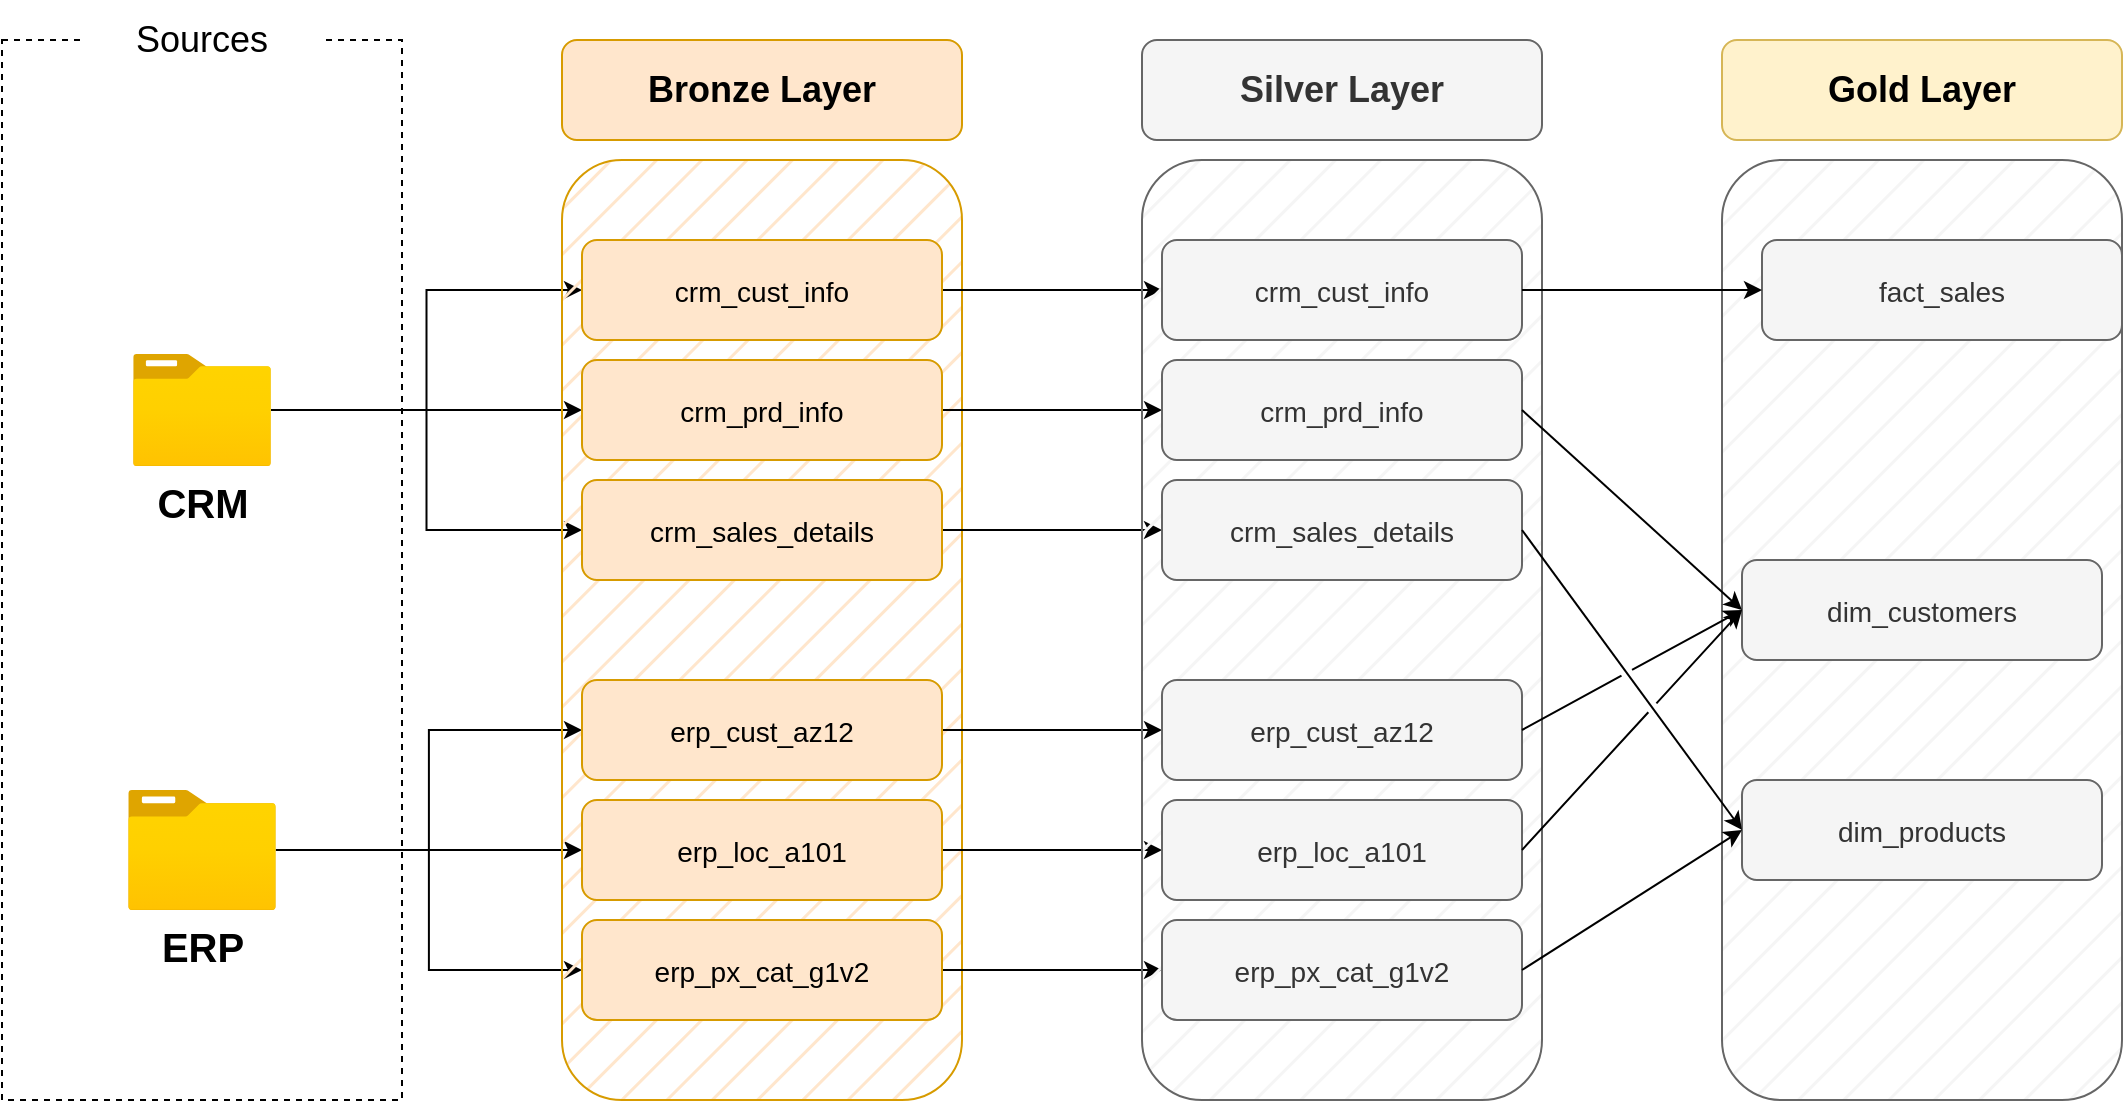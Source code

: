 <mxfile version="26.1.1">
  <diagram name="Page-1" id="MFXt4hjYtBAGhJvobqSD">
    <mxGraphModel dx="2074" dy="1196" grid="1" gridSize="10" guides="1" tooltips="1" connect="1" arrows="1" fold="1" page="1" pageScale="1" pageWidth="850" pageHeight="1100" math="0" shadow="0">
      <root>
        <mxCell id="0" />
        <mxCell id="1" parent="0" />
        <mxCell id="giyY5YTOtmJkotDWjuk0-1" value="" style="rounded=0;whiteSpace=wrap;html=1;fillColor=none;dashed=1;" parent="1" vertex="1">
          <mxGeometry x="40" y="170" width="200" height="530" as="geometry" />
        </mxCell>
        <mxCell id="giyY5YTOtmJkotDWjuk0-2" value="&lt;font style=&quot;font-size: 18px;&quot;&gt;Sources&lt;/font&gt;" style="rounded=0;whiteSpace=wrap;html=1;strokeColor=none;" parent="1" vertex="1">
          <mxGeometry x="80" y="150" width="120" height="40" as="geometry" />
        </mxCell>
        <mxCell id="giyY5YTOtmJkotDWjuk0-15" style="edgeStyle=orthogonalEdgeStyle;rounded=0;orthogonalLoop=1;jettySize=auto;html=1;" parent="1" source="giyY5YTOtmJkotDWjuk0-3" target="giyY5YTOtmJkotDWjuk0-13" edge="1">
          <mxGeometry relative="1" as="geometry" />
        </mxCell>
        <mxCell id="giyY5YTOtmJkotDWjuk0-16" style="edgeStyle=orthogonalEdgeStyle;rounded=0;orthogonalLoop=1;jettySize=auto;html=1;entryX=0;entryY=0.5;entryDx=0;entryDy=0;" parent="1" source="giyY5YTOtmJkotDWjuk0-3" target="giyY5YTOtmJkotDWjuk0-12" edge="1">
          <mxGeometry relative="1" as="geometry" />
        </mxCell>
        <mxCell id="giyY5YTOtmJkotDWjuk0-17" style="edgeStyle=orthogonalEdgeStyle;rounded=0;orthogonalLoop=1;jettySize=auto;html=1;entryX=0;entryY=0.5;entryDx=0;entryDy=0;" parent="1" source="giyY5YTOtmJkotDWjuk0-3" target="giyY5YTOtmJkotDWjuk0-14" edge="1">
          <mxGeometry relative="1" as="geometry" />
        </mxCell>
        <mxCell id="giyY5YTOtmJkotDWjuk0-3" value="&lt;font style=&quot;font-size: 20px;&quot;&gt;&lt;b style=&quot;&quot;&gt;ERP&lt;/b&gt;&lt;/font&gt;" style="image;aspect=fixed;html=1;points=[];align=center;fontSize=12;image=img/lib/azure2/general/Folder_Blank.svg;" parent="1" vertex="1">
          <mxGeometry x="103.03" y="545" width="73.93" height="60" as="geometry" />
        </mxCell>
        <mxCell id="giyY5YTOtmJkotDWjuk0-18" style="edgeStyle=orthogonalEdgeStyle;rounded=0;orthogonalLoop=1;jettySize=auto;html=1;" parent="1" source="giyY5YTOtmJkotDWjuk0-4" target="giyY5YTOtmJkotDWjuk0-10" edge="1">
          <mxGeometry relative="1" as="geometry" />
        </mxCell>
        <mxCell id="giyY5YTOtmJkotDWjuk0-19" style="edgeStyle=orthogonalEdgeStyle;rounded=0;orthogonalLoop=1;jettySize=auto;html=1;entryX=0;entryY=0.5;entryDx=0;entryDy=0;" parent="1" source="giyY5YTOtmJkotDWjuk0-4" target="giyY5YTOtmJkotDWjuk0-9" edge="1">
          <mxGeometry relative="1" as="geometry" />
        </mxCell>
        <mxCell id="giyY5YTOtmJkotDWjuk0-20" style="edgeStyle=orthogonalEdgeStyle;rounded=0;orthogonalLoop=1;jettySize=auto;html=1;entryX=0;entryY=0.5;entryDx=0;entryDy=0;" parent="1" source="giyY5YTOtmJkotDWjuk0-4" target="giyY5YTOtmJkotDWjuk0-11" edge="1">
          <mxGeometry relative="1" as="geometry" />
        </mxCell>
        <mxCell id="giyY5YTOtmJkotDWjuk0-4" value="&lt;font style=&quot;font-size: 20px;&quot;&gt;&lt;b style=&quot;&quot;&gt;CRM&lt;/b&gt;&lt;/font&gt;" style="image;aspect=fixed;html=1;points=[];align=center;fontSize=12;image=img/lib/azure2/general/Folder_Blank.svg;" parent="1" vertex="1">
          <mxGeometry x="105.5" y="327" width="69" height="56.0" as="geometry" />
        </mxCell>
        <mxCell id="giyY5YTOtmJkotDWjuk0-7" value="" style="rounded=1;whiteSpace=wrap;html=1;fillStyle=hatch;fillColor=#ffe6cc;strokeColor=#d79b00;" parent="1" vertex="1">
          <mxGeometry x="320" y="230" width="200" height="470" as="geometry" />
        </mxCell>
        <mxCell id="giyY5YTOtmJkotDWjuk0-8" value="&lt;b&gt;&lt;font style=&quot;font-size: 18px;&quot;&gt;Bronze Layer&lt;/font&gt;&lt;/b&gt;" style="rounded=1;whiteSpace=wrap;html=1;fillColor=#ffe6cc;strokeColor=#d79b00;fontSize=16;" parent="1" vertex="1">
          <mxGeometry x="320" y="170" width="200" height="50" as="geometry" />
        </mxCell>
        <mxCell id="DLgcKnbPgFEMm8L9QBdC-9" style="edgeStyle=orthogonalEdgeStyle;rounded=0;orthogonalLoop=1;jettySize=auto;html=1;entryX=0;entryY=0.5;entryDx=0;entryDy=0;" parent="1" source="giyY5YTOtmJkotDWjuk0-9" target="DLgcKnbPgFEMm8L9QBdC-3" edge="1">
          <mxGeometry relative="1" as="geometry" />
        </mxCell>
        <mxCell id="giyY5YTOtmJkotDWjuk0-9" value="&lt;font style=&quot;font-size: 14px;&quot;&gt;crm_cust_info&lt;/font&gt;" style="rounded=1;whiteSpace=wrap;html=1;fillColor=#ffe6cc;strokeColor=#d79b00;fontSize=16;" parent="1" vertex="1">
          <mxGeometry x="330" y="270" width="180" height="50" as="geometry" />
        </mxCell>
        <mxCell id="DLgcKnbPgFEMm8L9QBdC-10" style="edgeStyle=orthogonalEdgeStyle;rounded=0;orthogonalLoop=1;jettySize=auto;html=1;entryX=0;entryY=0.5;entryDx=0;entryDy=0;" parent="1" source="giyY5YTOtmJkotDWjuk0-10" target="DLgcKnbPgFEMm8L9QBdC-4" edge="1">
          <mxGeometry relative="1" as="geometry" />
        </mxCell>
        <mxCell id="giyY5YTOtmJkotDWjuk0-10" value="&lt;font style=&quot;font-size: 14px;&quot;&gt;crm_prd_info&lt;/font&gt;" style="rounded=1;whiteSpace=wrap;html=1;fillColor=#ffe6cc;strokeColor=#d79b00;fontSize=16;" parent="1" vertex="1">
          <mxGeometry x="330" y="330" width="180" height="50" as="geometry" />
        </mxCell>
        <mxCell id="DLgcKnbPgFEMm8L9QBdC-11" style="edgeStyle=orthogonalEdgeStyle;rounded=0;orthogonalLoop=1;jettySize=auto;html=1;entryX=0;entryY=0.5;entryDx=0;entryDy=0;" parent="1" source="giyY5YTOtmJkotDWjuk0-11" target="DLgcKnbPgFEMm8L9QBdC-5" edge="1">
          <mxGeometry relative="1" as="geometry" />
        </mxCell>
        <mxCell id="giyY5YTOtmJkotDWjuk0-11" value="&lt;font style=&quot;font-size: 14px;&quot;&gt;crm_sales_details&lt;/font&gt;" style="rounded=1;whiteSpace=wrap;html=1;fillColor=#ffe6cc;strokeColor=#d79b00;fontSize=16;" parent="1" vertex="1">
          <mxGeometry x="330" y="390" width="180" height="50" as="geometry" />
        </mxCell>
        <mxCell id="DLgcKnbPgFEMm8L9QBdC-12" style="edgeStyle=orthogonalEdgeStyle;rounded=0;orthogonalLoop=1;jettySize=auto;html=1;entryX=0;entryY=0.5;entryDx=0;entryDy=0;" parent="1" source="giyY5YTOtmJkotDWjuk0-12" target="DLgcKnbPgFEMm8L9QBdC-6" edge="1">
          <mxGeometry relative="1" as="geometry" />
        </mxCell>
        <mxCell id="giyY5YTOtmJkotDWjuk0-12" value="&lt;font style=&quot;font-size: 14px;&quot;&gt;erp_cust_az12&lt;/font&gt;" style="rounded=1;whiteSpace=wrap;html=1;fillColor=#ffe6cc;strokeColor=#d79b00;fontSize=16;" parent="1" vertex="1">
          <mxGeometry x="330" y="490" width="180" height="50" as="geometry" />
        </mxCell>
        <mxCell id="DLgcKnbPgFEMm8L9QBdC-13" style="edgeStyle=orthogonalEdgeStyle;rounded=0;orthogonalLoop=1;jettySize=auto;html=1;entryX=0;entryY=0.5;entryDx=0;entryDy=0;" parent="1" source="giyY5YTOtmJkotDWjuk0-13" target="DLgcKnbPgFEMm8L9QBdC-7" edge="1">
          <mxGeometry relative="1" as="geometry" />
        </mxCell>
        <mxCell id="giyY5YTOtmJkotDWjuk0-13" value="&lt;font style=&quot;font-size: 14px;&quot;&gt;erp_loc_a101&lt;/font&gt;" style="rounded=1;whiteSpace=wrap;html=1;fillColor=#ffe6cc;strokeColor=#d79b00;fontSize=16;" parent="1" vertex="1">
          <mxGeometry x="330" y="550" width="180" height="50" as="geometry" />
        </mxCell>
        <mxCell id="DLgcKnbPgFEMm8L9QBdC-14" style="edgeStyle=orthogonalEdgeStyle;rounded=0;orthogonalLoop=1;jettySize=auto;html=1;entryX=0;entryY=0.5;entryDx=0;entryDy=0;" parent="1" source="giyY5YTOtmJkotDWjuk0-14" target="DLgcKnbPgFEMm8L9QBdC-8" edge="1">
          <mxGeometry relative="1" as="geometry" />
        </mxCell>
        <mxCell id="giyY5YTOtmJkotDWjuk0-14" value="&lt;font style=&quot;font-size: 14px;&quot;&gt;erp_px_cat_g1v2&lt;/font&gt;" style="rounded=1;whiteSpace=wrap;html=1;fillColor=#ffe6cc;strokeColor=#d79b00;fontSize=16;" parent="1" vertex="1">
          <mxGeometry x="330" y="610" width="180" height="50" as="geometry" />
        </mxCell>
        <mxCell id="DLgcKnbPgFEMm8L9QBdC-1" value="" style="rounded=1;whiteSpace=wrap;html=1;fillStyle=hatch;fillColor=#f5f5f5;strokeColor=#666666;fontColor=#333333;" parent="1" vertex="1">
          <mxGeometry x="610" y="230" width="200" height="470" as="geometry" />
        </mxCell>
        <mxCell id="DLgcKnbPgFEMm8L9QBdC-2" value="&lt;b&gt;&lt;font style=&quot;font-size: 18px;&quot;&gt;Silver Layer&lt;/font&gt;&lt;/b&gt;" style="rounded=1;whiteSpace=wrap;html=1;fillColor=#f5f5f5;strokeColor=#666666;fontSize=16;fontColor=#333333;" parent="1" vertex="1">
          <mxGeometry x="610" y="170" width="200" height="50" as="geometry" />
        </mxCell>
        <mxCell id="DLgcKnbPgFEMm8L9QBdC-3" value="&lt;font style=&quot;font-size: 14px;&quot;&gt;crm_cust_info&lt;/font&gt;" style="rounded=1;whiteSpace=wrap;html=1;fillColor=#f5f5f5;strokeColor=#666666;fontSize=16;fontColor=#333333;" parent="1" vertex="1">
          <mxGeometry x="620" y="270" width="180" height="50" as="geometry" />
        </mxCell>
        <mxCell id="DLgcKnbPgFEMm8L9QBdC-4" value="&lt;font style=&quot;font-size: 14px;&quot;&gt;crm_prd_info&lt;/font&gt;" style="rounded=1;whiteSpace=wrap;html=1;fillColor=#f5f5f5;strokeColor=#666666;fontSize=16;fontColor=#333333;" parent="1" vertex="1">
          <mxGeometry x="620" y="330" width="180" height="50" as="geometry" />
        </mxCell>
        <mxCell id="DLgcKnbPgFEMm8L9QBdC-5" value="&lt;font style=&quot;font-size: 14px;&quot;&gt;crm_sales_details&lt;/font&gt;" style="rounded=1;whiteSpace=wrap;html=1;fillColor=#f5f5f5;strokeColor=#666666;fontSize=16;fontColor=#333333;" parent="1" vertex="1">
          <mxGeometry x="620" y="390" width="180" height="50" as="geometry" />
        </mxCell>
        <mxCell id="DLgcKnbPgFEMm8L9QBdC-6" value="&lt;font style=&quot;font-size: 14px;&quot;&gt;erp_cust_az12&lt;/font&gt;" style="rounded=1;whiteSpace=wrap;html=1;fillColor=#f5f5f5;strokeColor=#666666;fontSize=16;fontColor=#333333;" parent="1" vertex="1">
          <mxGeometry x="620" y="490" width="180" height="50" as="geometry" />
        </mxCell>
        <mxCell id="DLgcKnbPgFEMm8L9QBdC-7" value="&lt;font style=&quot;font-size: 14px;&quot;&gt;erp_loc_a101&lt;/font&gt;" style="rounded=1;whiteSpace=wrap;html=1;fillColor=#f5f5f5;strokeColor=#666666;fontSize=16;fontColor=#333333;" parent="1" vertex="1">
          <mxGeometry x="620" y="550" width="180" height="50" as="geometry" />
        </mxCell>
        <mxCell id="DLgcKnbPgFEMm8L9QBdC-8" value="&lt;font style=&quot;font-size: 14px;&quot;&gt;erp_px_cat_g1v2&lt;/font&gt;" style="rounded=1;whiteSpace=wrap;html=1;fillColor=#f5f5f5;strokeColor=#666666;fontSize=16;fontColor=#333333;" parent="1" vertex="1">
          <mxGeometry x="620" y="610" width="180" height="50" as="geometry" />
        </mxCell>
        <mxCell id="WI3vFO2ykzqVCDoUhCLl-1" value="" style="rounded=1;whiteSpace=wrap;html=1;fillStyle=hatch;fillColor=#f5f5f5;strokeColor=#666666;fontColor=#333333;" vertex="1" parent="1">
          <mxGeometry x="900" y="230" width="200" height="470" as="geometry" />
        </mxCell>
        <mxCell id="WI3vFO2ykzqVCDoUhCLl-2" value="&lt;b&gt;&lt;font style=&quot;font-size: 18px;&quot;&gt;Gold Layer&lt;/font&gt;&lt;/b&gt;" style="rounded=1;whiteSpace=wrap;html=1;fillColor=#fff2cc;strokeColor=#d6b656;fontSize=16;" vertex="1" parent="1">
          <mxGeometry x="900" y="170" width="200" height="50" as="geometry" />
        </mxCell>
        <mxCell id="WI3vFO2ykzqVCDoUhCLl-3" value="&lt;font style=&quot;font-size: 14px;&quot;&gt;fact_sales&lt;/font&gt;" style="rounded=1;whiteSpace=wrap;html=1;fillColor=#f5f5f5;strokeColor=#666666;fontSize=16;fontColor=#333333;" vertex="1" parent="1">
          <mxGeometry x="920" y="270" width="180" height="50" as="geometry" />
        </mxCell>
        <mxCell id="WI3vFO2ykzqVCDoUhCLl-4" value="&lt;font style=&quot;font-size: 14px;&quot;&gt;dim_customers&lt;/font&gt;" style="rounded=1;whiteSpace=wrap;html=1;fillColor=#f5f5f5;strokeColor=#666666;fontSize=16;fontColor=#333333;" vertex="1" parent="1">
          <mxGeometry x="910" y="430" width="180" height="50" as="geometry" />
        </mxCell>
        <mxCell id="WI3vFO2ykzqVCDoUhCLl-5" value="&lt;font style=&quot;font-size: 14px;&quot;&gt;dim_products&lt;/font&gt;" style="rounded=1;whiteSpace=wrap;html=1;fillColor=#f5f5f5;strokeColor=#666666;fontSize=16;fontColor=#333333;" vertex="1" parent="1">
          <mxGeometry x="910" y="540" width="180" height="50" as="geometry" />
        </mxCell>
        <mxCell id="WI3vFO2ykzqVCDoUhCLl-11" value="" style="endArrow=classic;html=1;rounded=0;entryX=0;entryY=0.5;entryDx=0;entryDy=0;exitX=1;exitY=0.5;exitDx=0;exitDy=0;" edge="1" parent="1" source="DLgcKnbPgFEMm8L9QBdC-3" target="WI3vFO2ykzqVCDoUhCLl-3">
          <mxGeometry width="50" height="50" relative="1" as="geometry">
            <mxPoint x="830" y="350" as="sourcePoint" />
            <mxPoint x="880" y="300" as="targetPoint" />
          </mxGeometry>
        </mxCell>
        <mxCell id="WI3vFO2ykzqVCDoUhCLl-12" value="" style="endArrow=classic;html=1;rounded=0;entryX=0;entryY=0.5;entryDx=0;entryDy=0;exitX=1;exitY=0.5;exitDx=0;exitDy=0;jumpStyle=gap;" edge="1" parent="1" source="DLgcKnbPgFEMm8L9QBdC-4" target="WI3vFO2ykzqVCDoUhCLl-4">
          <mxGeometry width="50" height="50" relative="1" as="geometry">
            <mxPoint x="820" y="354.5" as="sourcePoint" />
            <mxPoint x="940" y="354.5" as="targetPoint" />
          </mxGeometry>
        </mxCell>
        <mxCell id="WI3vFO2ykzqVCDoUhCLl-13" value="" style="endArrow=classic;html=1;rounded=0;entryX=0;entryY=0.5;entryDx=0;entryDy=0;exitX=1;exitY=0.5;exitDx=0;exitDy=0;jumpStyle=gap;" edge="1" parent="1" source="DLgcKnbPgFEMm8L9QBdC-5" target="WI3vFO2ykzqVCDoUhCLl-5">
          <mxGeometry width="50" height="50" relative="1" as="geometry">
            <mxPoint x="820" y="315" as="sourcePoint" />
            <mxPoint x="940" y="315" as="targetPoint" />
          </mxGeometry>
        </mxCell>
        <mxCell id="WI3vFO2ykzqVCDoUhCLl-14" value="" style="endArrow=classic;html=1;rounded=0;entryX=0;entryY=0.5;entryDx=0;entryDy=0;exitX=1;exitY=0.5;exitDx=0;exitDy=0;jumpStyle=gap;" edge="1" parent="1" source="DLgcKnbPgFEMm8L9QBdC-6" target="WI3vFO2ykzqVCDoUhCLl-4">
          <mxGeometry width="50" height="50" relative="1" as="geometry">
            <mxPoint x="830" y="325" as="sourcePoint" />
            <mxPoint x="950" y="325" as="targetPoint" />
          </mxGeometry>
        </mxCell>
        <mxCell id="WI3vFO2ykzqVCDoUhCLl-15" value="" style="endArrow=classic;html=1;rounded=0;entryX=0;entryY=0.5;entryDx=0;entryDy=0;exitX=1;exitY=0.5;exitDx=0;exitDy=0;jumpStyle=gap;" edge="1" parent="1" source="DLgcKnbPgFEMm8L9QBdC-7" target="WI3vFO2ykzqVCDoUhCLl-4">
          <mxGeometry width="50" height="50" relative="1" as="geometry">
            <mxPoint x="840" y="335" as="sourcePoint" />
            <mxPoint x="960" y="335" as="targetPoint" />
          </mxGeometry>
        </mxCell>
        <mxCell id="WI3vFO2ykzqVCDoUhCLl-16" value="" style="endArrow=classic;html=1;rounded=0;entryX=0;entryY=0.5;entryDx=0;entryDy=0;exitX=1;exitY=0.5;exitDx=0;exitDy=0;jumpStyle=gap;" edge="1" parent="1" source="DLgcKnbPgFEMm8L9QBdC-8" target="WI3vFO2ykzqVCDoUhCLl-5">
          <mxGeometry width="50" height="50" relative="1" as="geometry">
            <mxPoint x="850" y="345" as="sourcePoint" />
            <mxPoint x="970" y="345" as="targetPoint" />
          </mxGeometry>
        </mxCell>
      </root>
    </mxGraphModel>
  </diagram>
</mxfile>
